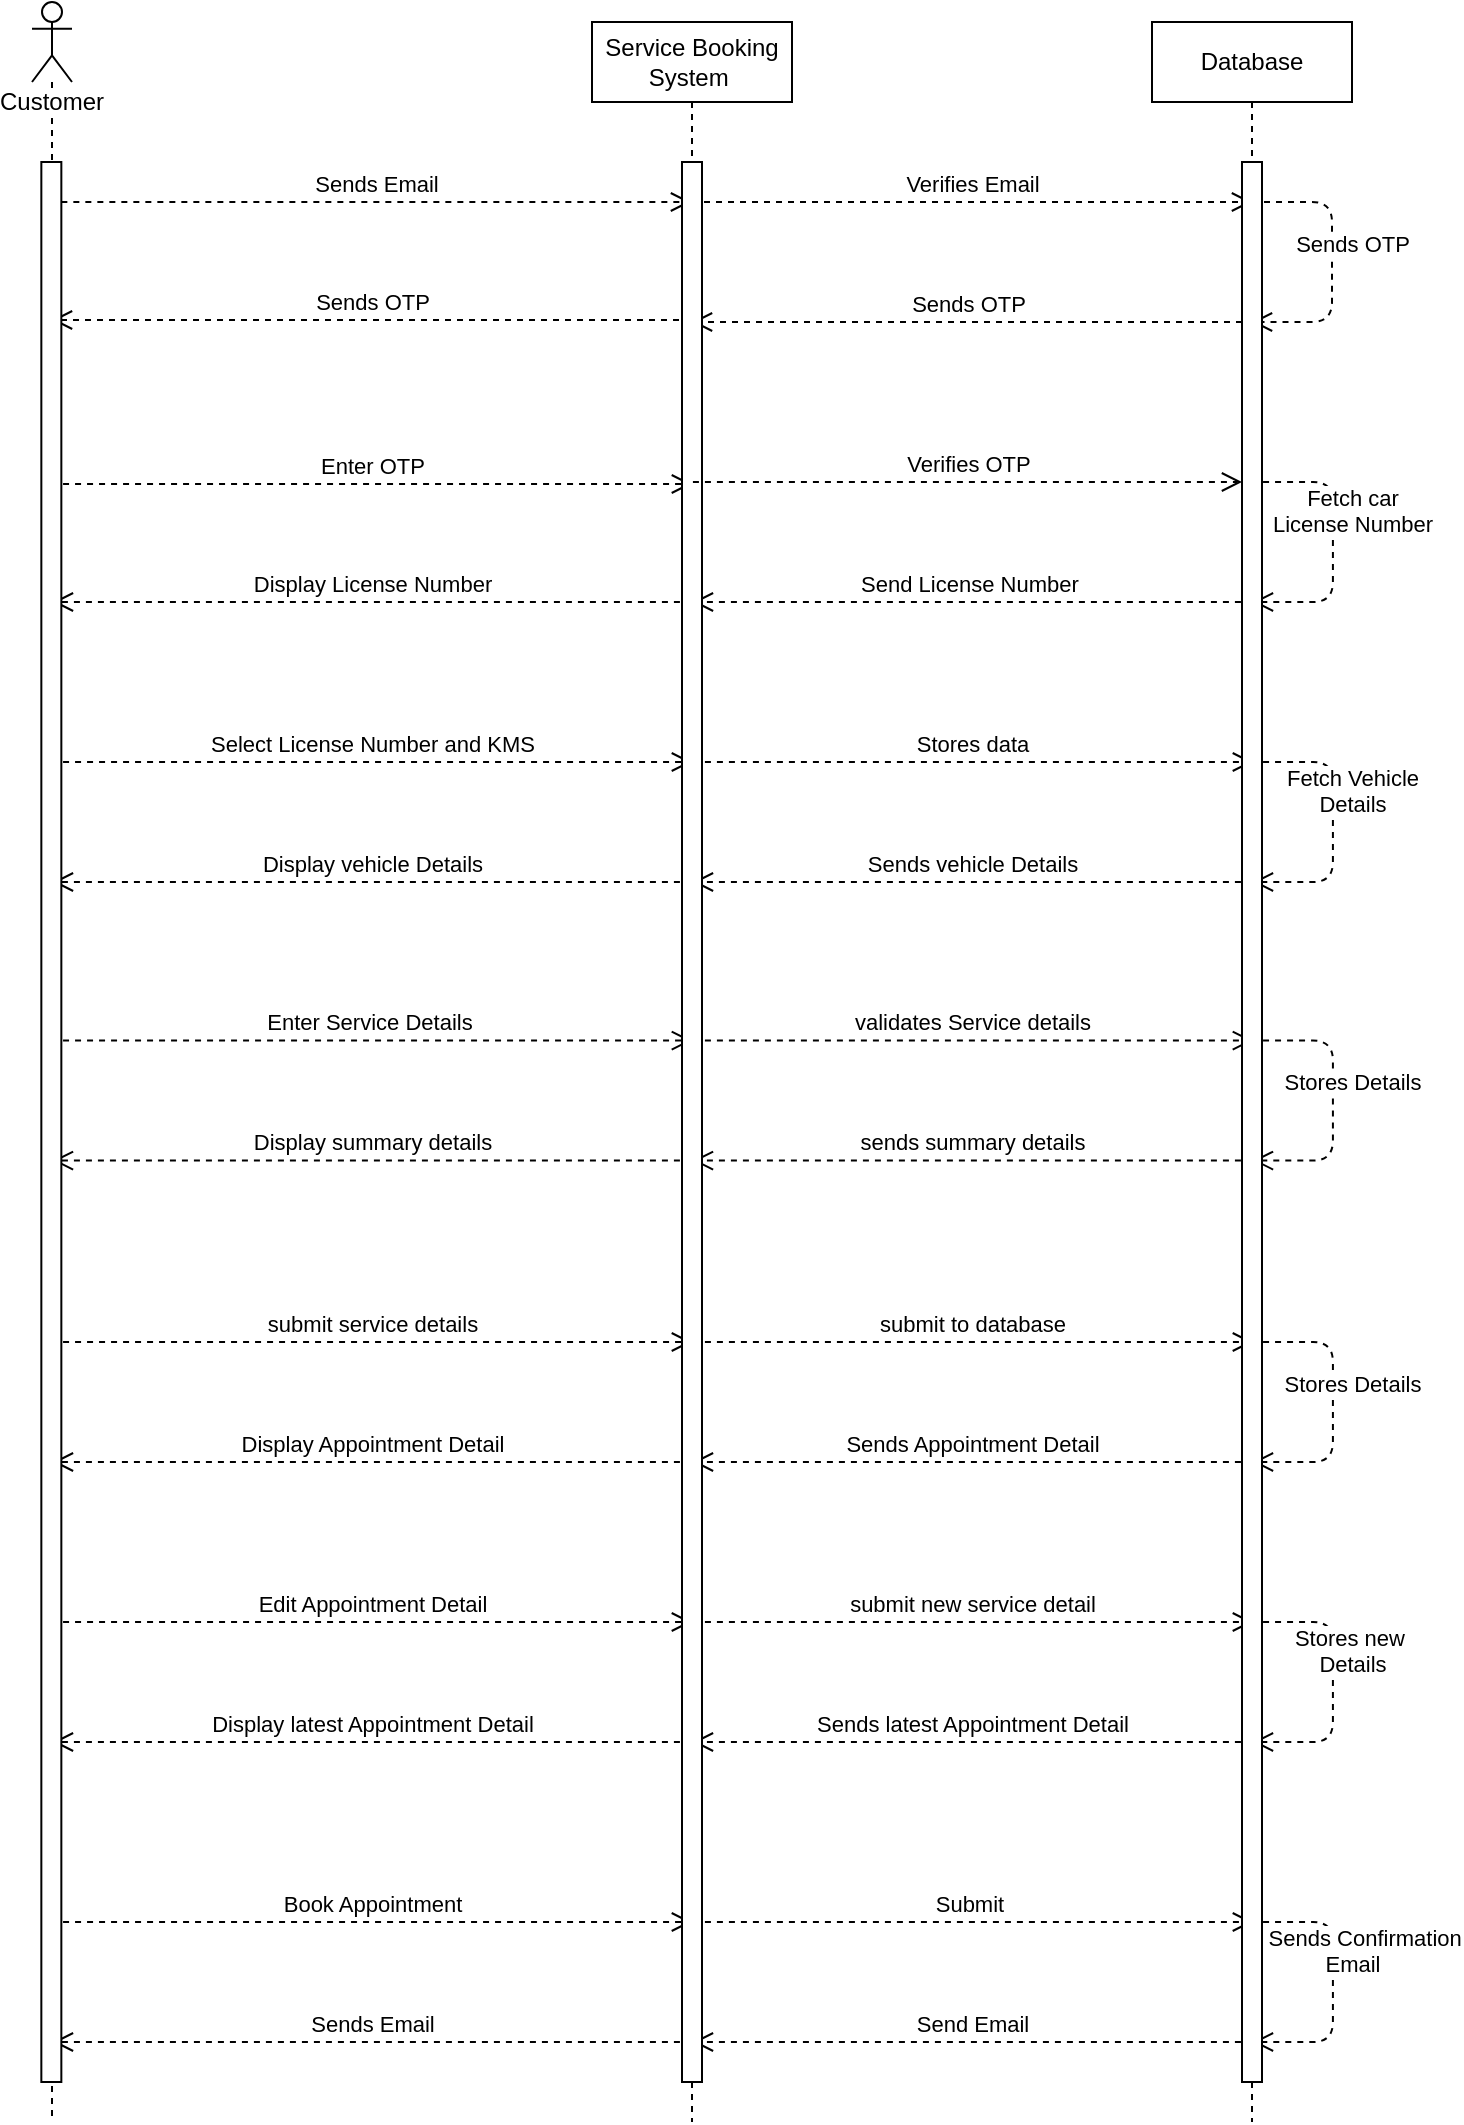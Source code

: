 <mxfile version="12.7.9" type="device"><diagram id="016G23RUt7Zs1PDCE0UW" name="Page-1"><mxGraphModel dx="1021" dy="567" grid="1" gridSize="10" guides="1" tooltips="1" connect="1" arrows="1" fold="1" page="1" pageScale="1" pageWidth="827" pageHeight="1169" math="0" shadow="0"><root><mxCell id="0"/><mxCell id="1" parent="0"/><mxCell id="3Am360bOztIxRJl-EOHt-1" value="Customer&lt;br&gt;" style="shape=umlLifeline;participant=umlActor;perimeter=lifelinePerimeter;whiteSpace=wrap;html=1;container=1;collapsible=0;recursiveResize=0;verticalAlign=top;spacingTop=36;labelBackgroundColor=#ffffff;outlineConnect=0;" parent="1" vertex="1"><mxGeometry x="70" y="10" width="20" height="1060" as="geometry"/></mxCell><mxCell id="3Am360bOztIxRJl-EOHt-2" value="Service Booking System&amp;nbsp;" style="shape=umlLifeline;perimeter=lifelinePerimeter;whiteSpace=wrap;html=1;container=1;collapsible=0;recursiveResize=0;outlineConnect=0;" parent="1" vertex="1"><mxGeometry x="350" y="20" width="100" height="1050" as="geometry"/></mxCell><mxCell id="3Am360bOztIxRJl-EOHt-3" value="Database" style="shape=umlLifeline;perimeter=lifelinePerimeter;whiteSpace=wrap;html=1;container=1;collapsible=0;recursiveResize=0;outlineConnect=0;" parent="1" vertex="1"><mxGeometry x="630" y="20" width="100" height="1050" as="geometry"/></mxCell><mxCell id="3Am360bOztIxRJl-EOHt-10" value="Sends OTP" style="html=1;verticalAlign=bottom;endArrow=open;dashed=1;endSize=8;" parent="3Am360bOztIxRJl-EOHt-3" source="3Am360bOztIxRJl-EOHt-3" edge="1"><mxGeometry x="0.001" y="10" relative="1" as="geometry"><mxPoint x="180" y="120" as="sourcePoint"/><mxPoint x="50" y="150" as="targetPoint"/><Array as="points"><mxPoint x="90" y="90"/><mxPoint x="90" y="150"/></Array><mxPoint as="offset"/></mxGeometry></mxCell><mxCell id="3Am360bOztIxRJl-EOHt-14" value="Display License Number" style="html=1;verticalAlign=bottom;endArrow=open;dashed=1;endSize=8;" parent="1" edge="1"><mxGeometry relative="1" as="geometry"><mxPoint x="399.96" y="310" as="sourcePoint"/><mxPoint x="80.46" y="310" as="targetPoint"/></mxGeometry></mxCell><mxCell id="3Am360bOztIxRJl-EOHt-15" value="Fetch car &lt;br&gt;License Number" style="html=1;verticalAlign=bottom;endArrow=open;dashed=1;endSize=8;" parent="1" edge="1"><mxGeometry x="0.001" y="10" relative="1" as="geometry"><mxPoint x="679.531" y="250" as="sourcePoint"/><mxPoint x="680.46" y="310" as="targetPoint"/><Array as="points"><mxPoint x="720.46" y="250"/><mxPoint x="720.46" y="310"/></Array><mxPoint as="offset"/></mxGeometry></mxCell><mxCell id="3Am360bOztIxRJl-EOHt-16" value="Send License Number&amp;nbsp;" style="html=1;verticalAlign=bottom;endArrow=open;dashed=1;endSize=8;" parent="1" edge="1"><mxGeometry relative="1" as="geometry"><mxPoint x="680.46" y="310" as="sourcePoint"/><mxPoint x="400.46" y="310" as="targetPoint"/></mxGeometry></mxCell><mxCell id="3Am360bOztIxRJl-EOHt-17" value="Enter OTP" style="html=1;verticalAlign=bottom;endArrow=open;dashed=1;endSize=8;" parent="1" edge="1"><mxGeometry relative="1" as="geometry"><mxPoint x="79.531" y="251" as="sourcePoint"/><mxPoint x="399.96" y="251" as="targetPoint"/><Array as="points"><mxPoint x="260.46" y="251"/></Array></mxGeometry></mxCell><mxCell id="3Am360bOztIxRJl-EOHt-19" value="Display vehicle Details" style="html=1;verticalAlign=bottom;endArrow=open;dashed=1;endSize=8;" parent="1" edge="1"><mxGeometry relative="1" as="geometry"><mxPoint x="399.96" y="450" as="sourcePoint"/><mxPoint x="80.46" y="450" as="targetPoint"/></mxGeometry></mxCell><mxCell id="3Am360bOztIxRJl-EOHt-20" value="Fetch Vehicle &lt;br&gt;Details" style="html=1;verticalAlign=bottom;endArrow=open;dashed=1;endSize=8;" parent="1" edge="1"><mxGeometry x="0.001" y="10" relative="1" as="geometry"><mxPoint x="679.531" y="390" as="sourcePoint"/><mxPoint x="680.46" y="450" as="targetPoint"/><Array as="points"><mxPoint x="720.46" y="390"/><mxPoint x="720.46" y="450"/></Array><mxPoint as="offset"/></mxGeometry></mxCell><mxCell id="3Am360bOztIxRJl-EOHt-21" value="Sends vehicle Details" style="html=1;verticalAlign=bottom;endArrow=open;dashed=1;endSize=8;" parent="1" edge="1"><mxGeometry relative="1" as="geometry"><mxPoint x="680.46" y="450" as="sourcePoint"/><mxPoint x="400.46" y="450" as="targetPoint"/></mxGeometry></mxCell><mxCell id="3Am360bOztIxRJl-EOHt-22" value="Select License Number and KMS" style="html=1;verticalAlign=bottom;endArrow=open;dashed=1;endSize=8;" parent="1" edge="1"><mxGeometry relative="1" as="geometry"><mxPoint x="79.531" y="390" as="sourcePoint"/><mxPoint x="399.96" y="390" as="targetPoint"/><Array as="points"><mxPoint x="260.46" y="390"/></Array></mxGeometry></mxCell><mxCell id="3Am360bOztIxRJl-EOHt-23" value="Stores data" style="html=1;verticalAlign=bottom;endArrow=open;dashed=1;endSize=8;" parent="1" edge="1"><mxGeometry relative="1" as="geometry"><mxPoint x="400.46" y="390" as="sourcePoint"/><mxPoint x="680.46" y="390" as="targetPoint"/><Array as="points"><mxPoint x="580.65" y="390"/></Array></mxGeometry></mxCell><mxCell id="3Am360bOztIxRJl-EOHt-24" value="Display summary details" style="html=1;verticalAlign=bottom;endArrow=open;dashed=1;endSize=8;" parent="1" edge="1"><mxGeometry relative="1" as="geometry"><mxPoint x="399.96" y="589.29" as="sourcePoint"/><mxPoint x="80.46" y="589.29" as="targetPoint"/></mxGeometry></mxCell><mxCell id="3Am360bOztIxRJl-EOHt-25" value="Stores Details" style="html=1;verticalAlign=bottom;endArrow=open;dashed=1;endSize=8;" parent="1" edge="1"><mxGeometry x="0.001" y="10" relative="1" as="geometry"><mxPoint x="679.531" y="529.29" as="sourcePoint"/><mxPoint x="680.46" y="589.29" as="targetPoint"/><Array as="points"><mxPoint x="720.46" y="529.29"/><mxPoint x="720.46" y="589.29"/></Array><mxPoint as="offset"/></mxGeometry></mxCell><mxCell id="3Am360bOztIxRJl-EOHt-26" value="sends summary details" style="html=1;verticalAlign=bottom;endArrow=open;dashed=1;endSize=8;" parent="1" edge="1"><mxGeometry relative="1" as="geometry"><mxPoint x="680.46" y="589.29" as="sourcePoint"/><mxPoint x="400.46" y="589.29" as="targetPoint"/></mxGeometry></mxCell><mxCell id="3Am360bOztIxRJl-EOHt-27" value="Enter Service Details&amp;nbsp;" style="html=1;verticalAlign=bottom;endArrow=open;dashed=1;endSize=8;" parent="1" edge="1"><mxGeometry relative="1" as="geometry"><mxPoint x="79.531" y="529.29" as="sourcePoint"/><mxPoint x="399.96" y="529.29" as="targetPoint"/><Array as="points"><mxPoint x="260.46" y="529.29"/></Array></mxGeometry></mxCell><mxCell id="3Am360bOztIxRJl-EOHt-28" value="validates Service details" style="html=1;verticalAlign=bottom;endArrow=open;dashed=1;endSize=8;" parent="1" edge="1"><mxGeometry relative="1" as="geometry"><mxPoint x="400.46" y="529.29" as="sourcePoint"/><mxPoint x="680.46" y="529.29" as="targetPoint"/><Array as="points"><mxPoint x="580.65" y="529.29"/></Array></mxGeometry></mxCell><mxCell id="3Am360bOztIxRJl-EOHt-29" value="Display Appointment Detail" style="html=1;verticalAlign=bottom;endArrow=open;dashed=1;endSize=8;" parent="1" edge="1"><mxGeometry relative="1" as="geometry"><mxPoint x="399.96" y="740" as="sourcePoint"/><mxPoint x="80.46" y="740" as="targetPoint"/></mxGeometry></mxCell><mxCell id="3Am360bOztIxRJl-EOHt-30" value="Stores Details" style="html=1;verticalAlign=bottom;endArrow=open;dashed=1;endSize=8;" parent="1" edge="1"><mxGeometry x="0.001" y="10" relative="1" as="geometry"><mxPoint x="679.531" y="680" as="sourcePoint"/><mxPoint x="680.46" y="740" as="targetPoint"/><Array as="points"><mxPoint x="720.46" y="680"/><mxPoint x="720.46" y="740"/></Array><mxPoint as="offset"/></mxGeometry></mxCell><mxCell id="3Am360bOztIxRJl-EOHt-31" value="Sends Appointment Detail" style="html=1;verticalAlign=bottom;endArrow=open;dashed=1;endSize=8;" parent="1" edge="1"><mxGeometry relative="1" as="geometry"><mxPoint x="680.46" y="740" as="sourcePoint"/><mxPoint x="400.46" y="740" as="targetPoint"/></mxGeometry></mxCell><mxCell id="3Am360bOztIxRJl-EOHt-32" value="submit service details" style="html=1;verticalAlign=bottom;endArrow=open;dashed=1;endSize=8;" parent="1" edge="1"><mxGeometry relative="1" as="geometry"><mxPoint x="79.531" y="680" as="sourcePoint"/><mxPoint x="399.96" y="680" as="targetPoint"/><Array as="points"><mxPoint x="260.46" y="680"/></Array></mxGeometry></mxCell><mxCell id="3Am360bOztIxRJl-EOHt-33" value="submit to database" style="html=1;verticalAlign=bottom;endArrow=open;dashed=1;endSize=8;" parent="1" edge="1"><mxGeometry relative="1" as="geometry"><mxPoint x="400.46" y="680" as="sourcePoint"/><mxPoint x="680.46" y="680" as="targetPoint"/><Array as="points"><mxPoint x="580.65" y="680"/></Array></mxGeometry></mxCell><mxCell id="3Am360bOztIxRJl-EOHt-34" value="Display latest Appointment Detail" style="html=1;verticalAlign=bottom;endArrow=open;dashed=1;endSize=8;" parent="1" edge="1"><mxGeometry relative="1" as="geometry"><mxPoint x="399.96" y="880" as="sourcePoint"/><mxPoint x="80.46" y="880" as="targetPoint"/></mxGeometry></mxCell><mxCell id="3Am360bOztIxRJl-EOHt-35" value="Stores new&amp;nbsp;&lt;br&gt;Details" style="html=1;verticalAlign=bottom;endArrow=open;dashed=1;endSize=8;" parent="1" edge="1"><mxGeometry x="0.001" y="10" relative="1" as="geometry"><mxPoint x="679.531" y="820" as="sourcePoint"/><mxPoint x="680.46" y="880" as="targetPoint"/><Array as="points"><mxPoint x="720.46" y="820"/><mxPoint x="720.46" y="880"/></Array><mxPoint as="offset"/></mxGeometry></mxCell><mxCell id="3Am360bOztIxRJl-EOHt-36" value="Sends latest Appointment Detail" style="html=1;verticalAlign=bottom;endArrow=open;dashed=1;endSize=8;" parent="1" edge="1"><mxGeometry relative="1" as="geometry"><mxPoint x="680.46" y="880" as="sourcePoint"/><mxPoint x="400.46" y="880" as="targetPoint"/></mxGeometry></mxCell><mxCell id="3Am360bOztIxRJl-EOHt-37" value="Edit Appointment Detail" style="html=1;verticalAlign=bottom;endArrow=open;dashed=1;endSize=8;" parent="1" edge="1"><mxGeometry relative="1" as="geometry"><mxPoint x="79.531" y="820" as="sourcePoint"/><mxPoint x="399.96" y="820" as="targetPoint"/><Array as="points"><mxPoint x="260.46" y="820"/></Array></mxGeometry></mxCell><mxCell id="3Am360bOztIxRJl-EOHt-38" value="submit new service detail" style="html=1;verticalAlign=bottom;endArrow=open;dashed=1;endSize=8;" parent="1" edge="1"><mxGeometry relative="1" as="geometry"><mxPoint x="400.46" y="820" as="sourcePoint"/><mxPoint x="680.46" y="820" as="targetPoint"/><Array as="points"><mxPoint x="580.65" y="820"/></Array></mxGeometry></mxCell><mxCell id="3Am360bOztIxRJl-EOHt-39" value="Sends Email" style="html=1;verticalAlign=bottom;endArrow=open;dashed=1;endSize=8;" parent="1" edge="1"><mxGeometry relative="1" as="geometry"><mxPoint x="399.96" y="1030" as="sourcePoint"/><mxPoint x="80.46" y="1030" as="targetPoint"/></mxGeometry></mxCell><mxCell id="3Am360bOztIxRJl-EOHt-40" value="&amp;nbsp; &amp;nbsp; Sends Confirmation&lt;br&gt;Email" style="html=1;verticalAlign=bottom;endArrow=open;dashed=1;endSize=8;" parent="1" edge="1"><mxGeometry x="0.001" y="10" relative="1" as="geometry"><mxPoint x="679.531" y="970" as="sourcePoint"/><mxPoint x="680.46" y="1030" as="targetPoint"/><Array as="points"><mxPoint x="720.46" y="970"/><mxPoint x="720.46" y="1030"/></Array><mxPoint as="offset"/></mxGeometry></mxCell><mxCell id="3Am360bOztIxRJl-EOHt-41" value="Send Email" style="html=1;verticalAlign=bottom;endArrow=open;dashed=1;endSize=8;" parent="1" edge="1"><mxGeometry relative="1" as="geometry"><mxPoint x="680.46" y="1030" as="sourcePoint"/><mxPoint x="400.46" y="1030" as="targetPoint"/></mxGeometry></mxCell><mxCell id="3Am360bOztIxRJl-EOHt-42" value="Book Appointment" style="html=1;verticalAlign=bottom;endArrow=open;dashed=1;endSize=8;" parent="1" edge="1"><mxGeometry relative="1" as="geometry"><mxPoint x="79.531" y="970" as="sourcePoint"/><mxPoint x="399.96" y="970" as="targetPoint"/><Array as="points"><mxPoint x="260.46" y="970"/></Array></mxGeometry></mxCell><mxCell id="3Am360bOztIxRJl-EOHt-43" value="Submit&amp;nbsp;" style="html=1;verticalAlign=bottom;endArrow=open;dashed=1;endSize=8;" parent="1" edge="1"><mxGeometry relative="1" as="geometry"><mxPoint x="400.46" y="970" as="sourcePoint"/><mxPoint x="680.46" y="970" as="targetPoint"/><Array as="points"><mxPoint x="580.65" y="970"/></Array></mxGeometry></mxCell><mxCell id="3Am360bOztIxRJl-EOHt-12" value="Sends Email" style="html=1;verticalAlign=bottom;endArrow=open;dashed=1;endSize=8;" parent="1" source="3Am360bOztIxRJl-EOHt-46" edge="1"><mxGeometry relative="1" as="geometry"><mxPoint x="79.667" y="110.0" as="sourcePoint"/><mxPoint x="399.5" y="110.0" as="targetPoint"/><Array as="points"><mxPoint x="260" y="110"/></Array></mxGeometry></mxCell><mxCell id="3Am360bOztIxRJl-EOHt-13" value="Verifies Email" style="html=1;verticalAlign=bottom;endArrow=open;dashed=1;endSize=8;" parent="1" edge="1"><mxGeometry relative="1" as="geometry"><mxPoint x="400.0" y="110" as="sourcePoint"/><mxPoint x="680" y="110" as="targetPoint"/><Array as="points"><mxPoint x="580.19" y="110"/></Array></mxGeometry></mxCell><mxCell id="3Am360bOztIxRJl-EOHt-9" value="Sends OTP" style="html=1;verticalAlign=bottom;endArrow=open;dashed=1;endSize=8;" parent="1" source="3Am360bOztIxRJl-EOHt-48" edge="1"><mxGeometry relative="1" as="geometry"><mxPoint x="680" y="170" as="sourcePoint"/><mxPoint x="400" y="170" as="targetPoint"/></mxGeometry></mxCell><mxCell id="3Am360bOztIxRJl-EOHt-6" value="Sends OTP" style="html=1;verticalAlign=bottom;endArrow=open;dashed=1;endSize=8;" parent="1" edge="1"><mxGeometry relative="1" as="geometry"><mxPoint x="399.5" y="169" as="sourcePoint"/><mxPoint x="80" y="169" as="targetPoint"/></mxGeometry></mxCell><mxCell id="3Am360bOztIxRJl-EOHt-46" value="" style="html=1;points=[];perimeter=orthogonalPerimeter;" parent="1" vertex="1"><mxGeometry x="74.67" y="90" width="10" height="960" as="geometry"/></mxCell><mxCell id="3Am360bOztIxRJl-EOHt-47" value="" style="html=1;points=[];perimeter=orthogonalPerimeter;" parent="1" vertex="1"><mxGeometry x="395" y="90" width="10" height="960" as="geometry"/></mxCell><mxCell id="3Am360bOztIxRJl-EOHt-49" value="Verifies OTP" style="html=1;verticalAlign=bottom;endArrow=open;dashed=1;endSize=8;" parent="1" target="3Am360bOztIxRJl-EOHt-48" edge="1"><mxGeometry relative="1" as="geometry"><mxPoint x="400.46" y="250" as="sourcePoint"/><mxPoint x="680.46" y="250" as="targetPoint"/><Array as="points"/></mxGeometry></mxCell><mxCell id="3Am360bOztIxRJl-EOHt-48" value="" style="html=1;points=[];perimeter=orthogonalPerimeter;" parent="1" vertex="1"><mxGeometry x="675" y="90" width="10" height="960" as="geometry"/></mxCell></root></mxGraphModel></diagram></mxfile>